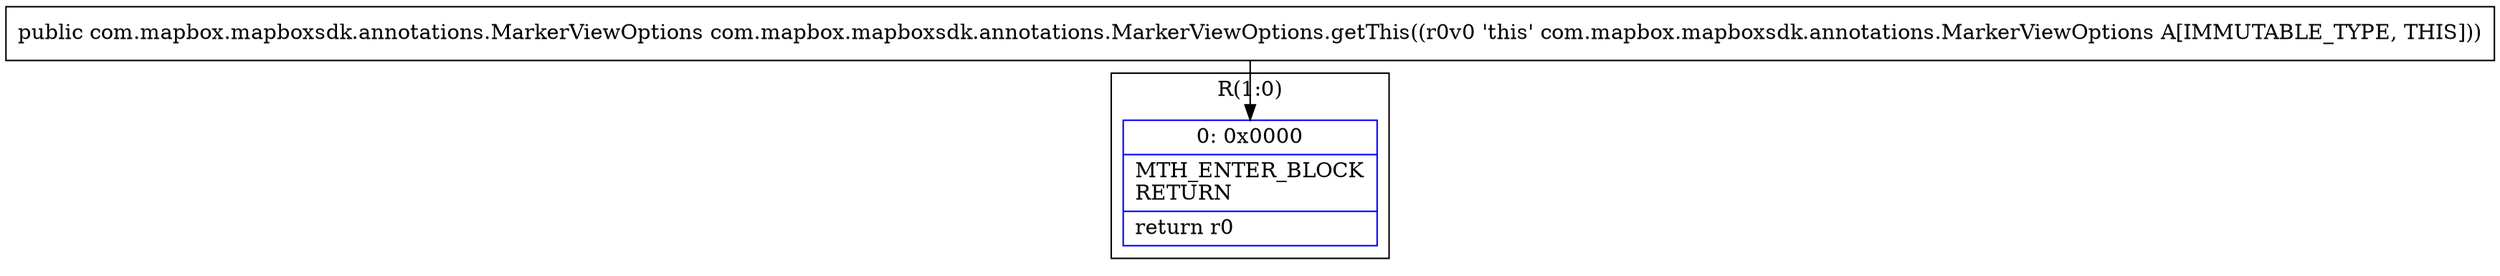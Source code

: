 digraph "CFG forcom.mapbox.mapboxsdk.annotations.MarkerViewOptions.getThis()Lcom\/mapbox\/mapboxsdk\/annotations\/MarkerViewOptions;" {
subgraph cluster_Region_391398814 {
label = "R(1:0)";
node [shape=record,color=blue];
Node_0 [shape=record,label="{0\:\ 0x0000|MTH_ENTER_BLOCK\lRETURN\l|return r0\l}"];
}
MethodNode[shape=record,label="{public com.mapbox.mapboxsdk.annotations.MarkerViewOptions com.mapbox.mapboxsdk.annotations.MarkerViewOptions.getThis((r0v0 'this' com.mapbox.mapboxsdk.annotations.MarkerViewOptions A[IMMUTABLE_TYPE, THIS])) }"];
MethodNode -> Node_0;
}


